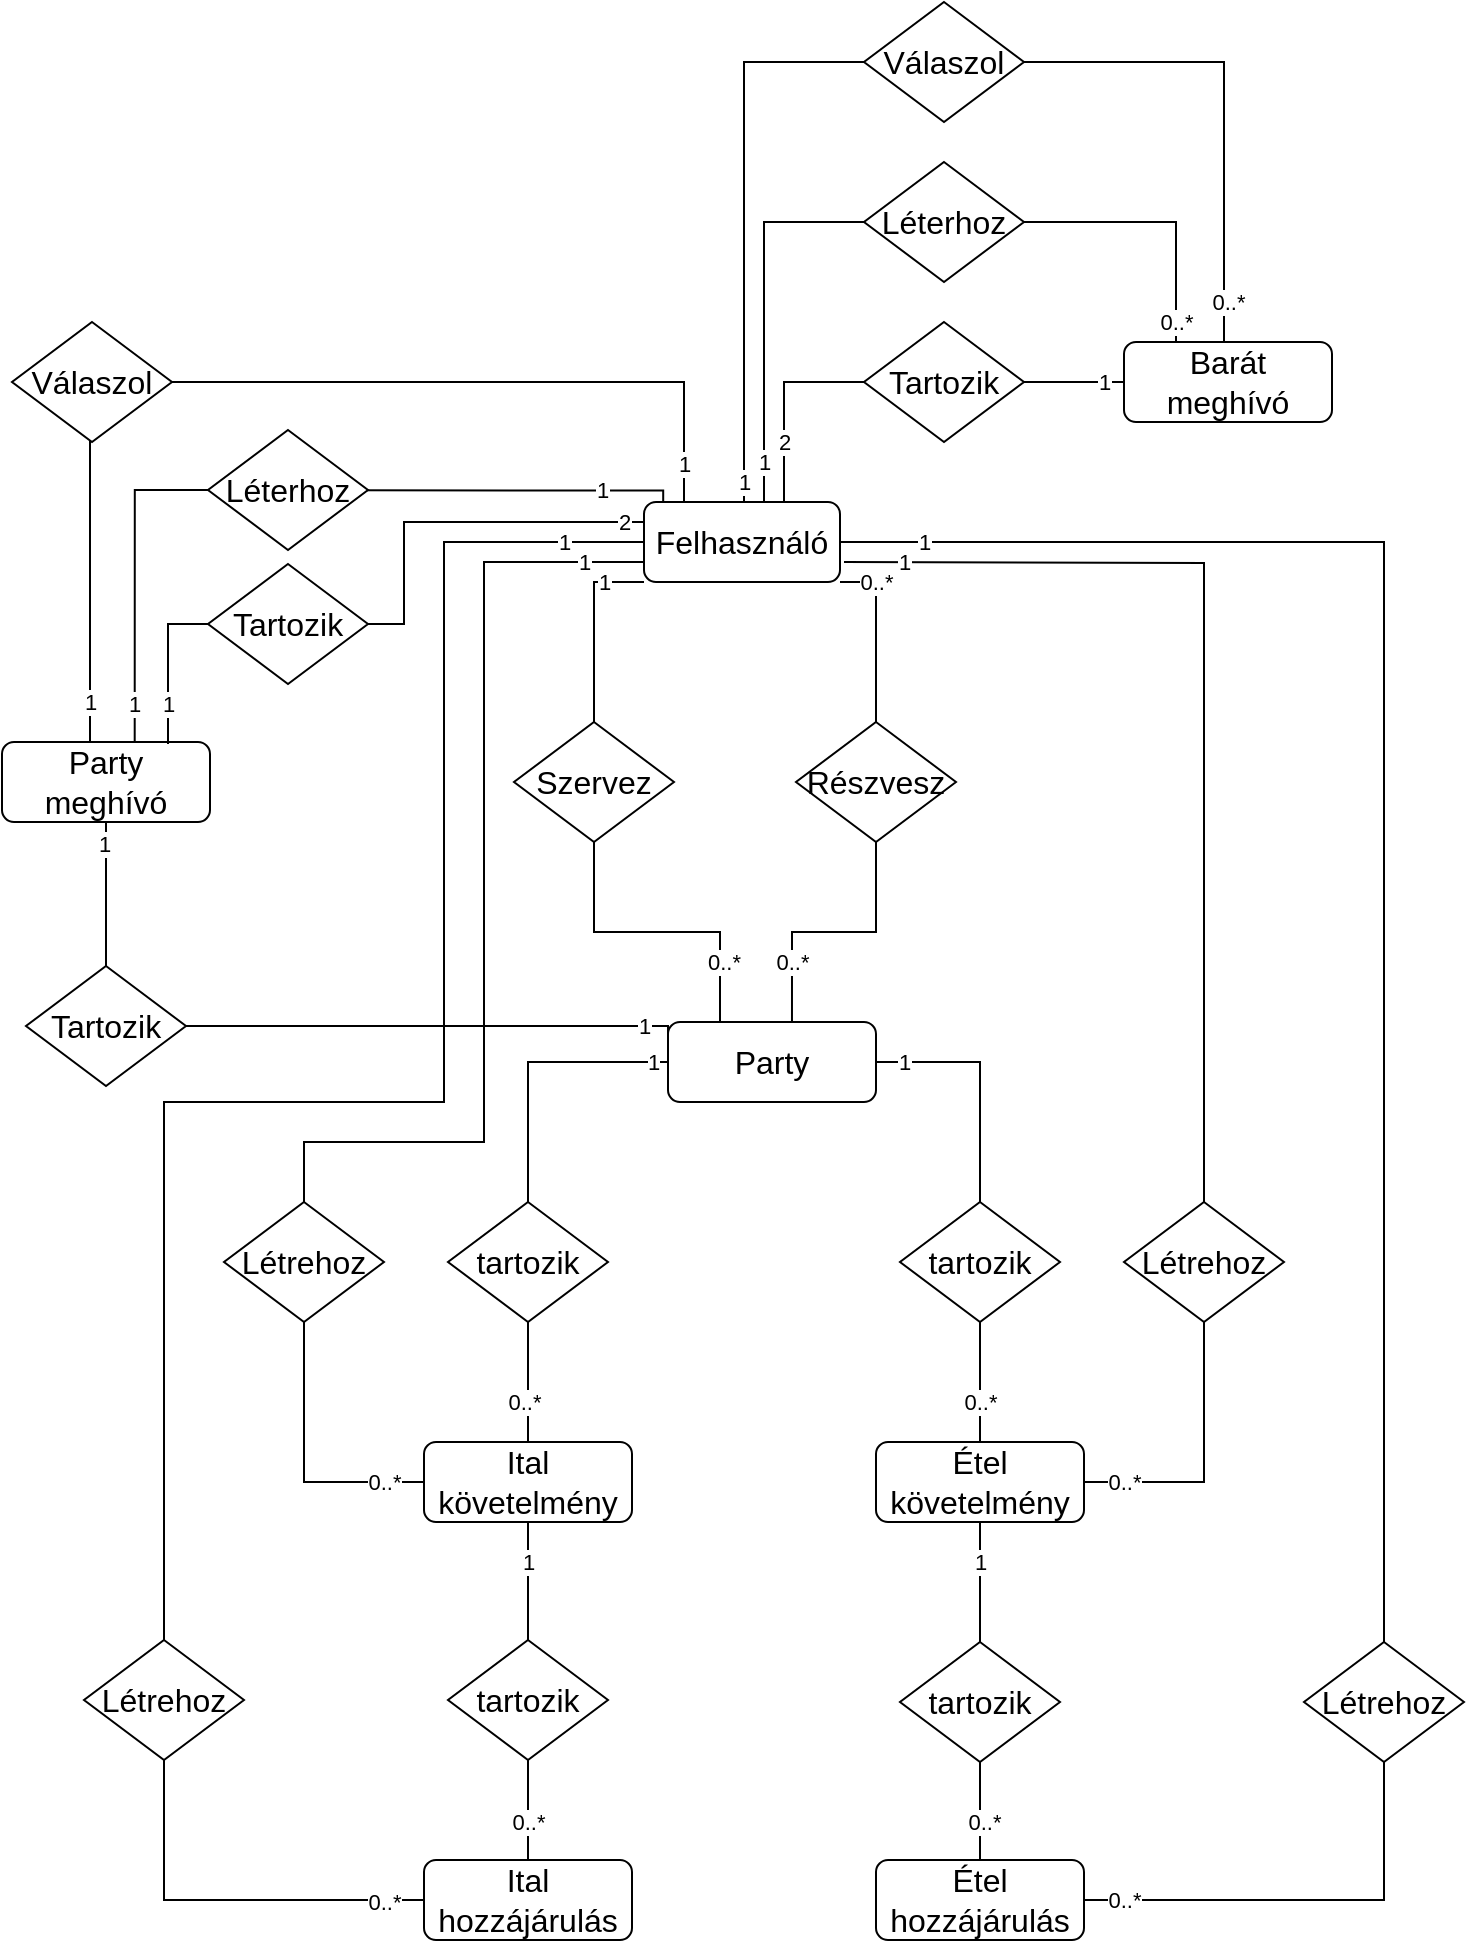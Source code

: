 <mxfile version="24.8.1">
  <diagram id="C5RBs43oDa-KdzZeNtuy" name="Page-1">
    <mxGraphModel dx="1562" dy="818" grid="1" gridSize="10" guides="1" tooltips="1" connect="1" arrows="1" fold="1" page="1" pageScale="1" pageWidth="827" pageHeight="1169" math="0" shadow="0">
      <root>
        <mxCell id="WIyWlLk6GJQsqaUBKTNV-0" />
        <mxCell id="WIyWlLk6GJQsqaUBKTNV-1" parent="WIyWlLk6GJQsqaUBKTNV-0" />
        <mxCell id="eKyOWcJKqV3oVxr9_lFu-9" value="1" style="edgeStyle=orthogonalEdgeStyle;rounded=0;orthogonalLoop=1;jettySize=auto;endArrow=none;endFill=0;html=1;labelPosition=right;verticalLabelPosition=middle;align=left;verticalAlign=middle;" parent="WIyWlLk6GJQsqaUBKTNV-1" source="eKyOWcJKqV3oVxr9_lFu-5" target="eKyOWcJKqV3oVxr9_lFu-8" edge="1">
          <mxGeometry x="-0.829" relative="1" as="geometry">
            <mxPoint as="offset" />
          </mxGeometry>
        </mxCell>
        <mxCell id="eKyOWcJKqV3oVxr9_lFu-5" value="&lt;font style=&quot;font-size: 16px;&quot;&gt;Party&lt;/font&gt;" style="rounded=1;whiteSpace=wrap;html=1;" parent="WIyWlLk6GJQsqaUBKTNV-1" vertex="1">
          <mxGeometry x="342" y="599" width="104" height="40" as="geometry" />
        </mxCell>
        <mxCell id="eKyOWcJKqV3oVxr9_lFu-12" value="0..*" style="edgeStyle=orthogonalEdgeStyle;rounded=0;orthogonalLoop=1;jettySize=auto;html=1;endArrow=none;endFill=0;" parent="WIyWlLk6GJQsqaUBKTNV-1" source="eKyOWcJKqV3oVxr9_lFu-8" target="eKyOWcJKqV3oVxr9_lFu-11" edge="1">
          <mxGeometry x="0.333" y="-2" relative="1" as="geometry">
            <mxPoint as="offset" />
          </mxGeometry>
        </mxCell>
        <mxCell id="eKyOWcJKqV3oVxr9_lFu-8" value="&lt;font style=&quot;font-size: 16px;&quot;&gt;tartozik&lt;/font&gt;" style="rhombus;whiteSpace=wrap;html=1;" parent="WIyWlLk6GJQsqaUBKTNV-1" vertex="1">
          <mxGeometry x="232" y="689" width="80" height="60" as="geometry" />
        </mxCell>
        <mxCell id="eKyOWcJKqV3oVxr9_lFu-11" value="&lt;span style=&quot;font-size: 16px;&quot;&gt;Ital követelmény&lt;/span&gt;" style="rounded=1;whiteSpace=wrap;html=1;" parent="WIyWlLk6GJQsqaUBKTNV-1" vertex="1">
          <mxGeometry x="220" y="809" width="104" height="40" as="geometry" />
        </mxCell>
        <mxCell id="eKyOWcJKqV3oVxr9_lFu-13" value="1" style="edgeStyle=orthogonalEdgeStyle;rounded=0;orthogonalLoop=1;jettySize=auto;html=1;endArrow=none;endFill=0;exitX=1;exitY=0.5;exitDx=0;exitDy=0;" parent="WIyWlLk6GJQsqaUBKTNV-1" source="eKyOWcJKqV3oVxr9_lFu-5" target="eKyOWcJKqV3oVxr9_lFu-15" edge="1">
          <mxGeometry x="-0.77" relative="1" as="geometry">
            <mxPoint x="492" y="609" as="sourcePoint" />
            <mxPoint as="offset" />
          </mxGeometry>
        </mxCell>
        <mxCell id="eKyOWcJKqV3oVxr9_lFu-14" value="0..*" style="edgeStyle=orthogonalEdgeStyle;rounded=0;orthogonalLoop=1;jettySize=auto;html=1;endArrow=none;endFill=0;entryX=0.5;entryY=0;entryDx=0;entryDy=0;" parent="WIyWlLk6GJQsqaUBKTNV-1" source="eKyOWcJKqV3oVxr9_lFu-15" target="eKyOWcJKqV3oVxr9_lFu-16" edge="1">
          <mxGeometry x="0.333" relative="1" as="geometry">
            <mxPoint x="522" y="819" as="targetPoint" />
            <mxPoint as="offset" />
          </mxGeometry>
        </mxCell>
        <mxCell id="eKyOWcJKqV3oVxr9_lFu-15" value="&lt;font style=&quot;font-size: 16px;&quot;&gt;tartozik&lt;/font&gt;" style="rhombus;whiteSpace=wrap;html=1;" parent="WIyWlLk6GJQsqaUBKTNV-1" vertex="1">
          <mxGeometry x="458" y="689" width="80" height="60" as="geometry" />
        </mxCell>
        <mxCell id="eKyOWcJKqV3oVxr9_lFu-16" value="&lt;span style=&quot;font-size: 16px;&quot;&gt;Étel követelmény&lt;/span&gt;" style="rounded=1;whiteSpace=wrap;html=1;" parent="WIyWlLk6GJQsqaUBKTNV-1" vertex="1">
          <mxGeometry x="446" y="809" width="104" height="40" as="geometry" />
        </mxCell>
        <mxCell id="eKyOWcJKqV3oVxr9_lFu-19" value="1" style="edgeStyle=orthogonalEdgeStyle;rounded=0;orthogonalLoop=1;jettySize=auto;html=1;endArrow=none;endFill=0;exitX=0.5;exitY=1;exitDx=0;exitDy=0;" parent="WIyWlLk6GJQsqaUBKTNV-1" source="eKyOWcJKqV3oVxr9_lFu-11" target="eKyOWcJKqV3oVxr9_lFu-21" edge="1">
          <mxGeometry x="-0.322" relative="1" as="geometry">
            <mxPoint x="282" y="869" as="sourcePoint" />
            <mxPoint as="offset" />
          </mxGeometry>
        </mxCell>
        <mxCell id="eKyOWcJKqV3oVxr9_lFu-20" value="0..*" style="edgeStyle=orthogonalEdgeStyle;rounded=0;orthogonalLoop=1;jettySize=auto;html=1;endArrow=none;endFill=0;" parent="WIyWlLk6GJQsqaUBKTNV-1" source="eKyOWcJKqV3oVxr9_lFu-21" target="eKyOWcJKqV3oVxr9_lFu-22" edge="1">
          <mxGeometry x="0.24" relative="1" as="geometry">
            <mxPoint as="offset" />
          </mxGeometry>
        </mxCell>
        <mxCell id="eKyOWcJKqV3oVxr9_lFu-21" value="&lt;font style=&quot;font-size: 16px;&quot;&gt;tartozik&lt;/font&gt;" style="rhombus;whiteSpace=wrap;html=1;" parent="WIyWlLk6GJQsqaUBKTNV-1" vertex="1">
          <mxGeometry x="232" y="908" width="80" height="60" as="geometry" />
        </mxCell>
        <mxCell id="eKyOWcJKqV3oVxr9_lFu-22" value="&lt;span style=&quot;font-size: 16px;&quot;&gt;Ital hozzájárulás&lt;/span&gt;" style="rounded=1;whiteSpace=wrap;html=1;" parent="WIyWlLk6GJQsqaUBKTNV-1" vertex="1">
          <mxGeometry x="220" y="1018" width="104" height="40" as="geometry" />
        </mxCell>
        <mxCell id="eKyOWcJKqV3oVxr9_lFu-24" value="1" style="edgeStyle=orthogonalEdgeStyle;rounded=0;orthogonalLoop=1;jettySize=auto;html=1;endArrow=none;endFill=0;exitX=0.5;exitY=1;exitDx=0;exitDy=0;" parent="WIyWlLk6GJQsqaUBKTNV-1" source="eKyOWcJKqV3oVxr9_lFu-16" target="eKyOWcJKqV3oVxr9_lFu-26" edge="1">
          <mxGeometry x="-0.333" relative="1" as="geometry">
            <mxPoint x="558" y="828" as="sourcePoint" />
            <mxPoint as="offset" />
          </mxGeometry>
        </mxCell>
        <mxCell id="eKyOWcJKqV3oVxr9_lFu-25" value="0..*" style="edgeStyle=orthogonalEdgeStyle;rounded=0;orthogonalLoop=1;jettySize=auto;html=1;endArrow=none;endFill=0;" parent="WIyWlLk6GJQsqaUBKTNV-1" source="eKyOWcJKqV3oVxr9_lFu-26" target="eKyOWcJKqV3oVxr9_lFu-27" edge="1">
          <mxGeometry x="0.225" y="2" relative="1" as="geometry">
            <mxPoint as="offset" />
          </mxGeometry>
        </mxCell>
        <mxCell id="eKyOWcJKqV3oVxr9_lFu-26" value="&lt;font style=&quot;font-size: 16px;&quot;&gt;tartozik&lt;/font&gt;" style="rhombus;whiteSpace=wrap;html=1;" parent="WIyWlLk6GJQsqaUBKTNV-1" vertex="1">
          <mxGeometry x="458" y="909" width="80" height="60" as="geometry" />
        </mxCell>
        <mxCell id="eKyOWcJKqV3oVxr9_lFu-27" value="&lt;span style=&quot;font-size: 16px;&quot;&gt;Étel hozzájárulás&lt;/span&gt;" style="rounded=1;whiteSpace=wrap;html=1;" parent="WIyWlLk6GJQsqaUBKTNV-1" vertex="1">
          <mxGeometry x="446" y="1018" width="104" height="40" as="geometry" />
        </mxCell>
        <mxCell id="eKyOWcJKqV3oVxr9_lFu-32" value="0..*" style="edgeStyle=orthogonalEdgeStyle;rounded=0;orthogonalLoop=1;jettySize=auto;html=1;endArrow=none;endFill=0;entryX=0.5;entryY=0;entryDx=0;entryDy=0;exitX=1;exitY=1;exitDx=0;exitDy=0;textDirection=ltr;" parent="WIyWlLk6GJQsqaUBKTNV-1" source="eKyOWcJKqV3oVxr9_lFu-29" target="eKyOWcJKqV3oVxr9_lFu-31" edge="1">
          <mxGeometry x="-0.591" relative="1" as="geometry">
            <mxPoint x="460" y="359" as="sourcePoint" />
            <mxPoint x="478" y="449" as="targetPoint" />
            <Array as="points">
              <mxPoint x="446" y="379" />
            </Array>
            <mxPoint as="offset" />
          </mxGeometry>
        </mxCell>
        <mxCell id="eKyOWcJKqV3oVxr9_lFu-35" value="1" style="edgeStyle=orthogonalEdgeStyle;rounded=0;orthogonalLoop=1;jettySize=auto;html=1;entryX=0.5;entryY=0;entryDx=0;entryDy=0;endArrow=none;endFill=0;exitX=0;exitY=1;exitDx=0;exitDy=0;labelPosition=center;verticalLabelPosition=middle;align=center;verticalAlign=middle;" parent="WIyWlLk6GJQsqaUBKTNV-1" source="eKyOWcJKqV3oVxr9_lFu-29" target="eKyOWcJKqV3oVxr9_lFu-30" edge="1">
          <mxGeometry x="-0.573" relative="1" as="geometry">
            <mxPoint x="296" y="359" as="sourcePoint" />
            <mxPoint x="277" y="449" as="targetPoint" />
            <Array as="points">
              <mxPoint x="305" y="379" />
            </Array>
            <mxPoint as="offset" />
          </mxGeometry>
        </mxCell>
        <mxCell id="eKyOWcJKqV3oVxr9_lFu-48" value="1" style="edgeStyle=orthogonalEdgeStyle;rounded=0;orthogonalLoop=1;jettySize=auto;html=1;entryX=0.915;entryY=0.503;entryDx=0;entryDy=0;exitX=0.15;exitY=-0.09;exitDx=0;exitDy=0;exitPerimeter=0;endArrow=none;endFill=0;entryPerimeter=0;" parent="WIyWlLk6GJQsqaUBKTNV-1" edge="1" target="eKyOWcJKqV3oVxr9_lFu-46">
          <mxGeometry x="-0.544" relative="1" as="geometry">
            <mxPoint x="232" y="333" as="targetPoint" />
            <mxPoint x="339.6" y="339.4" as="sourcePoint" />
            <Array as="points">
              <mxPoint x="340" y="333" />
            </Array>
            <mxPoint as="offset" />
          </mxGeometry>
        </mxCell>
        <mxCell id="eKyOWcJKqV3oVxr9_lFu-71" value="1" style="edgeStyle=orthogonalEdgeStyle;rounded=0;orthogonalLoop=1;jettySize=auto;html=1;entryX=0.5;entryY=0;entryDx=0;entryDy=0;exitX=0;exitY=0.75;exitDx=0;exitDy=0;endArrow=none;endFill=0;" parent="WIyWlLk6GJQsqaUBKTNV-1" source="eKyOWcJKqV3oVxr9_lFu-29" target="eKyOWcJKqV3oVxr9_lFu-67" edge="1">
          <mxGeometry x="-0.878" relative="1" as="geometry">
            <Array as="points">
              <mxPoint x="250" y="369" />
              <mxPoint x="250" y="659" />
              <mxPoint x="160" y="659" />
            </Array>
            <mxPoint as="offset" />
          </mxGeometry>
        </mxCell>
        <mxCell id="eKyOWcJKqV3oVxr9_lFu-74" value="1" style="edgeStyle=orthogonalEdgeStyle;rounded=0;orthogonalLoop=1;jettySize=auto;html=1;entryX=0.5;entryY=0;entryDx=0;entryDy=0;endArrow=none;endFill=0;" parent="WIyWlLk6GJQsqaUBKTNV-1" source="eKyOWcJKqV3oVxr9_lFu-29" target="eKyOWcJKqV3oVxr9_lFu-68" edge="1">
          <mxGeometry x="-0.899" relative="1" as="geometry">
            <Array as="points">
              <mxPoint x="230" y="359" />
              <mxPoint x="230" y="639" />
              <mxPoint x="90" y="639" />
            </Array>
            <mxPoint as="offset" />
          </mxGeometry>
        </mxCell>
        <mxCell id="eKyOWcJKqV3oVxr9_lFu-83" value="1" style="edgeStyle=orthogonalEdgeStyle;rounded=0;orthogonalLoop=1;jettySize=auto;html=1;entryX=0.5;entryY=0;entryDx=0;entryDy=0;endArrow=none;endFill=0;" parent="WIyWlLk6GJQsqaUBKTNV-1" target="eKyOWcJKqV3oVxr9_lFu-75" edge="1">
          <mxGeometry x="-0.88" relative="1" as="geometry">
            <mxPoint x="430" y="369" as="sourcePoint" />
            <mxPoint x="640" y="539" as="targetPoint" />
            <mxPoint as="offset" />
          </mxGeometry>
        </mxCell>
        <mxCell id="eKyOWcJKqV3oVxr9_lFu-84" value="1" style="edgeStyle=orthogonalEdgeStyle;rounded=0;orthogonalLoop=1;jettySize=auto;html=1;entryX=0.5;entryY=0;entryDx=0;entryDy=0;endArrow=none;endFill=0;" parent="WIyWlLk6GJQsqaUBKTNV-1" source="eKyOWcJKqV3oVxr9_lFu-29" target="eKyOWcJKqV3oVxr9_lFu-78" edge="1">
          <mxGeometry x="-0.898" relative="1" as="geometry">
            <mxPoint as="offset" />
          </mxGeometry>
        </mxCell>
        <mxCell id="eKyOWcJKqV3oVxr9_lFu-98" value="1" style="edgeStyle=orthogonalEdgeStyle;rounded=0;orthogonalLoop=1;jettySize=auto;html=1;entryX=0;entryY=0.5;entryDx=0;entryDy=0;endArrow=none;endFill=0;" parent="WIyWlLk6GJQsqaUBKTNV-1" source="eKyOWcJKqV3oVxr9_lFu-29" target="eKyOWcJKqV3oVxr9_lFu-95" edge="1">
          <mxGeometry x="-0.929" relative="1" as="geometry">
            <Array as="points">
              <mxPoint x="380" y="119" />
            </Array>
            <mxPoint as="offset" />
          </mxGeometry>
        </mxCell>
        <mxCell id="eKyOWcJKqV3oVxr9_lFu-99" value="1" style="edgeStyle=orthogonalEdgeStyle;rounded=0;orthogonalLoop=1;jettySize=auto;html=1;entryX=0;entryY=0.5;entryDx=0;entryDy=0;endArrow=none;endFill=0;" parent="WIyWlLk6GJQsqaUBKTNV-1" source="eKyOWcJKqV3oVxr9_lFu-29" target="eKyOWcJKqV3oVxr9_lFu-94" edge="1">
          <mxGeometry x="-0.789" relative="1" as="geometry">
            <Array as="points">
              <mxPoint x="390" y="199" />
            </Array>
            <mxPoint as="offset" />
          </mxGeometry>
        </mxCell>
        <mxCell id="eKyOWcJKqV3oVxr9_lFu-100" value="2" style="edgeStyle=orthogonalEdgeStyle;rounded=0;orthogonalLoop=1;jettySize=auto;html=1;entryX=0;entryY=0.5;entryDx=0;entryDy=0;endArrow=none;endFill=0;" parent="WIyWlLk6GJQsqaUBKTNV-1" source="eKyOWcJKqV3oVxr9_lFu-29" target="eKyOWcJKqV3oVxr9_lFu-105" edge="1">
          <mxGeometry x="-0.4" relative="1" as="geometry">
            <Array as="points">
              <mxPoint x="400" y="279" />
            </Array>
            <mxPoint as="offset" />
          </mxGeometry>
        </mxCell>
        <mxCell id="eKyOWcJKqV3oVxr9_lFu-29" value="&lt;span style=&quot;font-size: 16px;&quot;&gt;Felhasználó&lt;/span&gt;" style="rounded=1;whiteSpace=wrap;html=1;" parent="WIyWlLk6GJQsqaUBKTNV-1" vertex="1">
          <mxGeometry x="330" y="339" width="98" height="40" as="geometry" />
        </mxCell>
        <mxCell id="eKyOWcJKqV3oVxr9_lFu-36" value="0..*" style="edgeStyle=orthogonalEdgeStyle;rounded=0;orthogonalLoop=1;jettySize=auto;html=1;endArrow=none;endFill=0;entryX=0.25;entryY=0;entryDx=0;entryDy=0;labelPosition=right;verticalLabelPosition=middle;align=left;verticalAlign=middle;" parent="WIyWlLk6GJQsqaUBKTNV-1" source="eKyOWcJKqV3oVxr9_lFu-30" target="eKyOWcJKqV3oVxr9_lFu-5" edge="1">
          <mxGeometry x="0.608" y="-8" relative="1" as="geometry">
            <mxPoint as="offset" />
          </mxGeometry>
        </mxCell>
        <mxCell id="eKyOWcJKqV3oVxr9_lFu-30" value="&lt;font style=&quot;font-size: 16px;&quot;&gt;Szervez&lt;/font&gt;" style="rhombus;whiteSpace=wrap;html=1;" parent="WIyWlLk6GJQsqaUBKTNV-1" vertex="1">
          <mxGeometry x="265" y="449" width="80" height="60" as="geometry" />
        </mxCell>
        <mxCell id="eKyOWcJKqV3oVxr9_lFu-38" value="0..*" style="edgeStyle=orthogonalEdgeStyle;rounded=0;orthogonalLoop=1;jettySize=auto;html=1;entryX=0.596;entryY=0.01;entryDx=0;entryDy=0;endArrow=none;endFill=0;entryPerimeter=0;" parent="WIyWlLk6GJQsqaUBKTNV-1" source="eKyOWcJKqV3oVxr9_lFu-31" target="eKyOWcJKqV3oVxr9_lFu-5" edge="1">
          <mxGeometry x="0.541" relative="1" as="geometry">
            <mxPoint as="offset" />
          </mxGeometry>
        </mxCell>
        <mxCell id="eKyOWcJKqV3oVxr9_lFu-31" value="&lt;font style=&quot;font-size: 16px;&quot;&gt;Részvesz&lt;/font&gt;" style="rhombus;whiteSpace=wrap;html=1;" parent="WIyWlLk6GJQsqaUBKTNV-1" vertex="1">
          <mxGeometry x="406" y="449" width="80" height="60" as="geometry" />
        </mxCell>
        <mxCell id="4_J3MpxmB3QuBLHWLx7g-4" value="1" style="edgeStyle=orthogonalEdgeStyle;rounded=0;orthogonalLoop=1;jettySize=auto;html=1;entryX=0.5;entryY=0;entryDx=0;entryDy=0;endArrow=none;endFill=0;" edge="1" parent="WIyWlLk6GJQsqaUBKTNV-1" source="eKyOWcJKqV3oVxr9_lFu-42" target="eKyOWcJKqV3oVxr9_lFu-93">
          <mxGeometry x="-0.694" y="-1" relative="1" as="geometry">
            <Array as="points">
              <mxPoint x="61" y="510" />
              <mxPoint x="61" y="510" />
            </Array>
            <mxPoint as="offset" />
          </mxGeometry>
        </mxCell>
        <mxCell id="eKyOWcJKqV3oVxr9_lFu-42" value="&lt;span style=&quot;font-size: 16px;&quot;&gt;Party meghívó&lt;/span&gt;&lt;span style=&quot;color: rgba(0, 0, 0, 0); font-family: monospace; font-size: 0px; text-align: start; text-wrap: nowrap;&quot;&gt;%3CmxGraphModel%3E%3Croot%3E%3CmxCell%20id%3D%220%22%2F%3E%3CmxCell%20id%3D%221%22%20parent%3D%220%22%2F%3E%3CmxCell%20id%3D%222%22%20value%3D%22%26lt%3Bspan%20style%3D%26quot%3Bfont-size%3A%2016px%3B%26quot%3B%26gt%3BFelhaszn%C3%A1l%C3%B3%26lt%3B%2Fspan%26gt%3B%22%20style%3D%22rounded%3D1%3BwhiteSpace%3Dwrap%3Bhtml%3D1%3B%22%20vertex%3D%221%22%20parent%3D%221%22%3E%3CmxGeometry%20x%3D%22324%22%20y%3D%22180%22%20width%3D%22104%22%20height%3D%2240%22%20as%3D%22geometry%22%2F%3E%3C%2FmxCell%3E%3C%2Froot%3E%3C%2FmxGraphModel%3E&lt;/span&gt;" style="rounded=1;whiteSpace=wrap;html=1;" parent="WIyWlLk6GJQsqaUBKTNV-1" vertex="1">
          <mxGeometry x="9" y="459" width="104" height="40" as="geometry" />
        </mxCell>
        <mxCell id="eKyOWcJKqV3oVxr9_lFu-44" value="&lt;span style=&quot;font-size: 16px;&quot;&gt;Barát meghívó&lt;/span&gt;&lt;span style=&quot;color: rgba(0, 0, 0, 0); font-family: monospace; font-size: 0px; text-align: start; text-wrap: nowrap;&quot;&gt;%3CmxGraphModel%3E%3Croot%3E%3CmxCell%20id%3D%220%22%2F%3E%3CmxCell%20id%3D%221%22%20parent%3D%220%22%2F%3E%3CmxCell%20id%3D%222%22%20value%3D%22%26lt%3Bspan%20style%3D%26quot%3Bfont-size%3A%2016px%3B%26quot%3B%26gt%3BFelhaszn%C3%A1l%C3%B3%26lt%3B%2Fspan%26gt%3B%22%20style%3D%22rounded%3D1%3BwhiteSpace%3Dwrap%3Bhtml%3D1%3B%22%20vertex%3D%221%22%20parent%3D%221%22%3E%3CmxGeometry%20x%3D%22324%22%20y%3D%22180%22%20width%3D%22104%22%20height%3D%2240%22%20as%3D%22geometry%22%2F%3E%3C%2FmxCell%3E%3C%2Froot%3E%3C%2FmxGraphModel%3E&lt;/span&gt;" style="rounded=1;whiteSpace=wrap;html=1;" parent="WIyWlLk6GJQsqaUBKTNV-1" vertex="1">
          <mxGeometry x="570" y="259" width="104" height="40" as="geometry" />
        </mxCell>
        <mxCell id="eKyOWcJKqV3oVxr9_lFu-49" value="1" style="edgeStyle=orthogonalEdgeStyle;rounded=0;orthogonalLoop=1;jettySize=auto;html=1;endArrow=none;endFill=0;entryX=0.638;entryY=-0.01;entryDx=0;entryDy=0;entryPerimeter=0;" parent="WIyWlLk6GJQsqaUBKTNV-1" target="eKyOWcJKqV3oVxr9_lFu-42" edge="1">
          <mxGeometry x="0.821" relative="1" as="geometry">
            <mxPoint x="117" y="453" as="targetPoint" />
            <mxPoint x="157.333" y="333" as="sourcePoint" />
            <Array as="points">
              <mxPoint x="75" y="333" />
            </Array>
            <mxPoint as="offset" />
          </mxGeometry>
        </mxCell>
        <mxCell id="eKyOWcJKqV3oVxr9_lFu-46" value="&lt;font style=&quot;font-size: 16px;&quot;&gt;Léterhoz&lt;/font&gt;" style="rhombus;whiteSpace=wrap;html=1;" parent="WIyWlLk6GJQsqaUBKTNV-1" vertex="1">
          <mxGeometry x="112" y="303" width="80" height="60" as="geometry" />
        </mxCell>
        <mxCell id="eKyOWcJKqV3oVxr9_lFu-54" value="1" style="edgeStyle=orthogonalEdgeStyle;rounded=0;orthogonalLoop=1;jettySize=auto;html=1;entryX=1;entryY=0.5;entryDx=0;entryDy=0;endArrow=none;endFill=0;exitX=0.25;exitY=0;exitDx=0;exitDy=0;" parent="WIyWlLk6GJQsqaUBKTNV-1" source="eKyOWcJKqV3oVxr9_lFu-29" target="eKyOWcJKqV3oVxr9_lFu-56" edge="1">
          <mxGeometry x="-0.849" relative="1" as="geometry">
            <mxPoint x="145" y="234" as="targetPoint" />
            <mxPoint x="370" y="309" as="sourcePoint" />
            <Array as="points">
              <mxPoint x="350" y="279" />
            </Array>
            <mxPoint as="offset" />
          </mxGeometry>
        </mxCell>
        <mxCell id="eKyOWcJKqV3oVxr9_lFu-55" value="1" style="edgeStyle=orthogonalEdgeStyle;rounded=0;orthogonalLoop=1;jettySize=auto;html=1;endArrow=none;endFill=0;" parent="WIyWlLk6GJQsqaUBKTNV-1" edge="1">
          <mxGeometry x="0.602" relative="1" as="geometry">
            <mxPoint x="53" y="446" as="targetPoint" />
            <Array as="points">
              <mxPoint x="53" y="459" />
            </Array>
            <mxPoint x="53" y="306" as="sourcePoint" />
            <mxPoint as="offset" />
          </mxGeometry>
        </mxCell>
        <mxCell id="eKyOWcJKqV3oVxr9_lFu-56" value="&lt;font style=&quot;font-size: 16px;&quot;&gt;Válaszol&lt;/font&gt;" style="rhombus;whiteSpace=wrap;html=1;" parent="WIyWlLk6GJQsqaUBKTNV-1" vertex="1">
          <mxGeometry x="14" y="249" width="80" height="60" as="geometry" />
        </mxCell>
        <mxCell id="eKyOWcJKqV3oVxr9_lFu-90" value="0..*" style="edgeStyle=orthogonalEdgeStyle;rounded=0;orthogonalLoop=1;jettySize=auto;html=1;entryX=0;entryY=0.5;entryDx=0;entryDy=0;endArrow=none;endFill=0;" parent="WIyWlLk6GJQsqaUBKTNV-1" source="eKyOWcJKqV3oVxr9_lFu-67" target="eKyOWcJKqV3oVxr9_lFu-11" edge="1">
          <mxGeometry x="0.714" relative="1" as="geometry">
            <Array as="points">
              <mxPoint x="160" y="829" />
            </Array>
            <mxPoint as="offset" />
          </mxGeometry>
        </mxCell>
        <mxCell id="eKyOWcJKqV3oVxr9_lFu-67" value="&lt;font style=&quot;font-size: 16px;&quot;&gt;Létrehoz&lt;/font&gt;" style="rhombus;whiteSpace=wrap;html=1;" parent="WIyWlLk6GJQsqaUBKTNV-1" vertex="1">
          <mxGeometry x="120" y="689" width="80" height="60" as="geometry" />
        </mxCell>
        <mxCell id="eKyOWcJKqV3oVxr9_lFu-91" value="0..*" style="edgeStyle=orthogonalEdgeStyle;rounded=0;orthogonalLoop=1;jettySize=auto;html=1;entryX=0;entryY=0.5;entryDx=0;entryDy=0;endArrow=none;endFill=0;" parent="WIyWlLk6GJQsqaUBKTNV-1" source="eKyOWcJKqV3oVxr9_lFu-68" target="eKyOWcJKqV3oVxr9_lFu-22" edge="1">
          <mxGeometry x="0.8" y="-1" relative="1" as="geometry">
            <mxPoint x="90" y="1039" as="targetPoint" />
            <Array as="points">
              <mxPoint x="90" y="1038" />
            </Array>
            <mxPoint as="offset" />
          </mxGeometry>
        </mxCell>
        <mxCell id="eKyOWcJKqV3oVxr9_lFu-68" value="&lt;font style=&quot;font-size: 16px;&quot;&gt;Létrehoz&lt;/font&gt;" style="rhombus;whiteSpace=wrap;html=1;" parent="WIyWlLk6GJQsqaUBKTNV-1" vertex="1">
          <mxGeometry x="50" y="908" width="80" height="60" as="geometry" />
        </mxCell>
        <mxCell id="eKyOWcJKqV3oVxr9_lFu-86" value="0..*" style="edgeStyle=orthogonalEdgeStyle;rounded=0;orthogonalLoop=1;jettySize=auto;html=1;entryX=1;entryY=0.5;entryDx=0;entryDy=0;endArrow=none;endFill=0;" parent="WIyWlLk6GJQsqaUBKTNV-1" source="eKyOWcJKqV3oVxr9_lFu-75" target="eKyOWcJKqV3oVxr9_lFu-16" edge="1">
          <mxGeometry x="0.714" relative="1" as="geometry">
            <Array as="points">
              <mxPoint x="610" y="829" />
            </Array>
            <mxPoint as="offset" />
          </mxGeometry>
        </mxCell>
        <mxCell id="eKyOWcJKqV3oVxr9_lFu-75" value="&lt;font style=&quot;font-size: 16px;&quot;&gt;Létrehoz&lt;/font&gt;" style="rhombus;whiteSpace=wrap;html=1;" parent="WIyWlLk6GJQsqaUBKTNV-1" vertex="1">
          <mxGeometry x="570" y="689" width="80" height="60" as="geometry" />
        </mxCell>
        <mxCell id="eKyOWcJKqV3oVxr9_lFu-89" value="0..*" style="edgeStyle=orthogonalEdgeStyle;rounded=0;orthogonalLoop=1;jettySize=auto;html=1;entryX=1;entryY=0.5;entryDx=0;entryDy=0;endArrow=none;endFill=0;" parent="WIyWlLk6GJQsqaUBKTNV-1" source="eKyOWcJKqV3oVxr9_lFu-78" target="eKyOWcJKqV3oVxr9_lFu-27" edge="1">
          <mxGeometry x="0.817" relative="1" as="geometry">
            <Array as="points">
              <mxPoint x="700" y="1038" />
            </Array>
            <mxPoint as="offset" />
          </mxGeometry>
        </mxCell>
        <mxCell id="eKyOWcJKqV3oVxr9_lFu-78" value="&lt;font style=&quot;font-size: 16px;&quot;&gt;Létrehoz&lt;/font&gt;" style="rhombus;whiteSpace=wrap;html=1;" parent="WIyWlLk6GJQsqaUBKTNV-1" vertex="1">
          <mxGeometry x="660" y="909" width="80" height="60" as="geometry" />
        </mxCell>
        <mxCell id="4_J3MpxmB3QuBLHWLx7g-3" value="1" style="edgeStyle=orthogonalEdgeStyle;rounded=0;orthogonalLoop=1;jettySize=auto;html=1;entryX=0;entryY=0.25;entryDx=0;entryDy=0;endArrow=none;endFill=0;" edge="1" parent="WIyWlLk6GJQsqaUBKTNV-1" source="eKyOWcJKqV3oVxr9_lFu-93" target="eKyOWcJKqV3oVxr9_lFu-5">
          <mxGeometry x="0.839" relative="1" as="geometry">
            <Array as="points">
              <mxPoint x="342" y="601" />
            </Array>
            <mxPoint as="offset" />
          </mxGeometry>
        </mxCell>
        <mxCell id="eKyOWcJKqV3oVxr9_lFu-93" value="&lt;font style=&quot;font-size: 16px;&quot;&gt;Tartozik&lt;/font&gt;" style="rhombus;whiteSpace=wrap;html=1;" parent="WIyWlLk6GJQsqaUBKTNV-1" vertex="1">
          <mxGeometry x="21" y="571" width="80" height="60" as="geometry" />
        </mxCell>
        <mxCell id="eKyOWcJKqV3oVxr9_lFu-102" value="0..*" style="edgeStyle=orthogonalEdgeStyle;rounded=0;orthogonalLoop=1;jettySize=auto;html=1;entryX=0.25;entryY=0;entryDx=0;entryDy=0;endArrow=none;endFill=0;" parent="WIyWlLk6GJQsqaUBKTNV-1" source="eKyOWcJKqV3oVxr9_lFu-94" target="eKyOWcJKqV3oVxr9_lFu-44" edge="1">
          <mxGeometry x="0.853" relative="1" as="geometry">
            <mxPoint x="560" y="229" as="targetPoint" />
            <mxPoint as="offset" />
          </mxGeometry>
        </mxCell>
        <mxCell id="eKyOWcJKqV3oVxr9_lFu-94" value="&lt;font style=&quot;font-size: 16px;&quot;&gt;Léterhoz&lt;/font&gt;" style="rhombus;whiteSpace=wrap;html=1;" parent="WIyWlLk6GJQsqaUBKTNV-1" vertex="1">
          <mxGeometry x="440" y="169" width="80" height="60" as="geometry" />
        </mxCell>
        <mxCell id="eKyOWcJKqV3oVxr9_lFu-104" value="0..*" style="edgeStyle=orthogonalEdgeStyle;rounded=0;orthogonalLoop=1;jettySize=auto;html=1;entryX=0.5;entryY=0;entryDx=0;entryDy=0;endArrow=none;endFill=0;exitX=1;exitY=0.5;exitDx=0;exitDy=0;" parent="WIyWlLk6GJQsqaUBKTNV-1" source="eKyOWcJKqV3oVxr9_lFu-95" target="eKyOWcJKqV3oVxr9_lFu-44" edge="1">
          <mxGeometry x="0.818" y="2" relative="1" as="geometry">
            <Array as="points">
              <mxPoint x="620" y="119" />
              <mxPoint x="620" y="259" />
            </Array>
            <mxPoint as="offset" />
          </mxGeometry>
        </mxCell>
        <mxCell id="eKyOWcJKqV3oVxr9_lFu-95" value="&lt;font style=&quot;font-size: 16px;&quot;&gt;Válaszol&lt;/font&gt;" style="rhombus;whiteSpace=wrap;html=1;" parent="WIyWlLk6GJQsqaUBKTNV-1" vertex="1">
          <mxGeometry x="440" y="89" width="80" height="60" as="geometry" />
        </mxCell>
        <mxCell id="eKyOWcJKqV3oVxr9_lFu-107" value="1" style="edgeStyle=orthogonalEdgeStyle;rounded=0;orthogonalLoop=1;jettySize=auto;html=1;entryX=0;entryY=0.5;entryDx=0;entryDy=0;endArrow=none;endFill=0;" parent="WIyWlLk6GJQsqaUBKTNV-1" source="eKyOWcJKqV3oVxr9_lFu-105" target="eKyOWcJKqV3oVxr9_lFu-44" edge="1">
          <mxGeometry x="0.6" relative="1" as="geometry">
            <Array as="points">
              <mxPoint x="560" y="279" />
              <mxPoint x="560" y="279" />
            </Array>
            <mxPoint as="offset" />
          </mxGeometry>
        </mxCell>
        <mxCell id="eKyOWcJKqV3oVxr9_lFu-105" value="&lt;font style=&quot;font-size: 16px;&quot;&gt;Tartozik&lt;/font&gt;" style="rhombus;whiteSpace=wrap;html=1;" parent="WIyWlLk6GJQsqaUBKTNV-1" vertex="1">
          <mxGeometry x="440" y="249" width="80" height="60" as="geometry" />
        </mxCell>
        <mxCell id="4_J3MpxmB3QuBLHWLx7g-9" value="2" style="edgeStyle=orthogonalEdgeStyle;rounded=0;orthogonalLoop=1;jettySize=auto;html=1;entryX=0;entryY=0.25;entryDx=0;entryDy=0;endArrow=none;endFill=0;" edge="1" parent="WIyWlLk6GJQsqaUBKTNV-1" source="4_J3MpxmB3QuBLHWLx7g-5" target="eKyOWcJKqV3oVxr9_lFu-29">
          <mxGeometry x="0.894" relative="1" as="geometry">
            <mxPoint x="230" y="360" as="targetPoint" />
            <Array as="points">
              <mxPoint x="210" y="400" />
              <mxPoint x="210" y="349" />
            </Array>
            <mxPoint as="offset" />
          </mxGeometry>
        </mxCell>
        <mxCell id="4_J3MpxmB3QuBLHWLx7g-5" value="&lt;font style=&quot;font-size: 16px;&quot;&gt;Tartozik&lt;/font&gt;" style="rhombus;whiteSpace=wrap;html=1;" vertex="1" parent="WIyWlLk6GJQsqaUBKTNV-1">
          <mxGeometry x="112" y="370" width="80" height="60" as="geometry" />
        </mxCell>
        <mxCell id="4_J3MpxmB3QuBLHWLx7g-8" value="1" style="edgeStyle=orthogonalEdgeStyle;rounded=0;orthogonalLoop=1;jettySize=auto;html=1;exitX=0;exitY=0.5;exitDx=0;exitDy=0;endArrow=none;endFill=0;" edge="1" parent="WIyWlLk6GJQsqaUBKTNV-1" source="4_J3MpxmB3QuBLHWLx7g-5">
          <mxGeometry x="0.5" relative="1" as="geometry">
            <mxPoint x="98" y="410" as="sourcePoint" />
            <mxPoint x="92" y="460" as="targetPoint" />
            <Array as="points">
              <mxPoint x="92" y="409" />
              <mxPoint x="92" y="462" />
            </Array>
            <mxPoint as="offset" />
          </mxGeometry>
        </mxCell>
      </root>
    </mxGraphModel>
  </diagram>
</mxfile>
